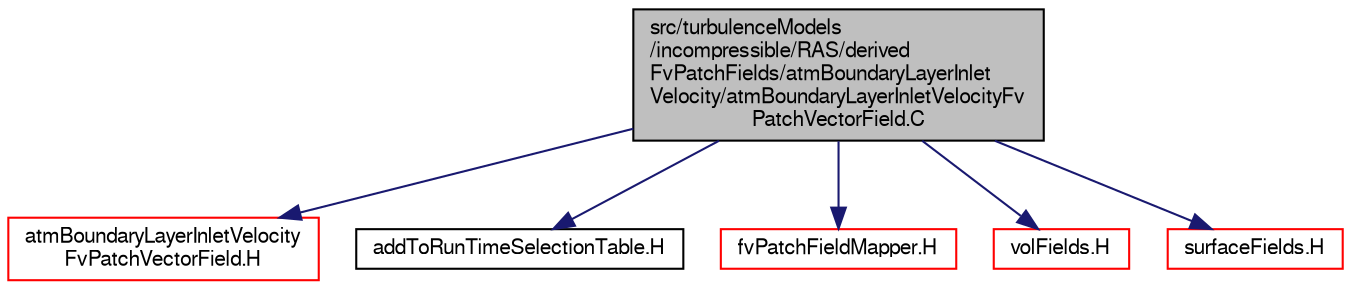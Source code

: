 digraph "src/turbulenceModels/incompressible/RAS/derivedFvPatchFields/atmBoundaryLayerInletVelocity/atmBoundaryLayerInletVelocityFvPatchVectorField.C"
{
  bgcolor="transparent";
  edge [fontname="FreeSans",fontsize="10",labelfontname="FreeSans",labelfontsize="10"];
  node [fontname="FreeSans",fontsize="10",shape=record];
  Node0 [label="src/turbulenceModels\l/incompressible/RAS/derived\lFvPatchFields/atmBoundaryLayerInlet\lVelocity/atmBoundaryLayerInletVelocityFv\lPatchVectorField.C",height=0.2,width=0.4,color="black", fillcolor="grey75", style="filled", fontcolor="black"];
  Node0 -> Node1 [color="midnightblue",fontsize="10",style="solid",fontname="FreeSans"];
  Node1 [label="atmBoundaryLayerInletVelocity\lFvPatchVectorField.H",height=0.2,width=0.4,color="red",URL="$a40334.html"];
  Node0 -> Node192 [color="midnightblue",fontsize="10",style="solid",fontname="FreeSans"];
  Node192 [label="addToRunTimeSelectionTable.H",height=0.2,width=0.4,color="black",URL="$a09263.html",tooltip="Macros for easy insertion into run-time selection tables. "];
  Node0 -> Node193 [color="midnightblue",fontsize="10",style="solid",fontname="FreeSans"];
  Node193 [label="fvPatchFieldMapper.H",height=0.2,width=0.4,color="red",URL="$a02468.html"];
  Node0 -> Node194 [color="midnightblue",fontsize="10",style="solid",fontname="FreeSans"];
  Node194 [label="volFields.H",height=0.2,width=0.4,color="red",URL="$a02750.html"];
  Node0 -> Node307 [color="midnightblue",fontsize="10",style="solid",fontname="FreeSans"];
  Node307 [label="surfaceFields.H",height=0.2,width=0.4,color="red",URL="$a02735.html",tooltip="Foam::surfaceFields. "];
}
